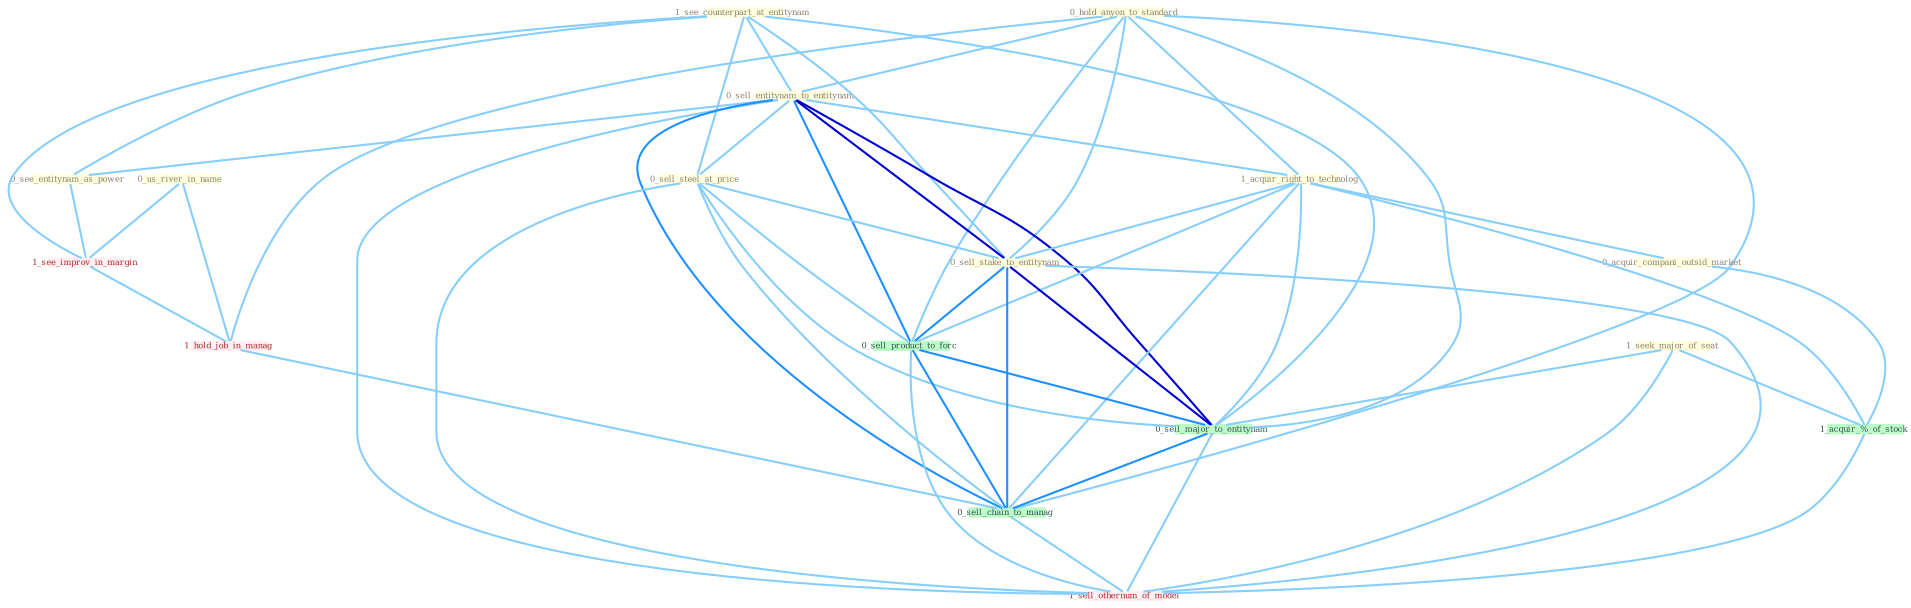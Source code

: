 Graph G{ 
    node
    [shape=polygon,style=filled,width=.5,height=.06,color="#BDFCC9",fixedsize=true,fontsize=4,
    fontcolor="#2f4f4f"];
    {node
    [color="#ffffe0", fontcolor="#8b7d6b"] "0_hold_anyon_to_standard " "1_see_counterpart_at_entitynam " "1_seek_major_of_seat " "0_sell_entitynam_to_entitynam " "0_see_entitynam_as_power " "0_sell_steel_at_price " "1_acquir_right_to_technolog " "0_us_river_in_name " "0_sell_stake_to_entitynam " "0_acquir_compani_outsid_market "}
{node [color="#fff0f5", fontcolor="#b22222"] "1_see_improv_in_margin " "1_hold_job_in_manag " "1_sell_othernum_of_model "}
edge [color="#B0E2FF"];

	"0_hold_anyon_to_standard " -- "0_sell_entitynam_to_entitynam " [w="1", color="#87cefa" ];
	"0_hold_anyon_to_standard " -- "1_acquir_right_to_technolog " [w="1", color="#87cefa" ];
	"0_hold_anyon_to_standard " -- "0_sell_stake_to_entitynam " [w="1", color="#87cefa" ];
	"0_hold_anyon_to_standard " -- "1_hold_job_in_manag " [w="1", color="#87cefa" ];
	"0_hold_anyon_to_standard " -- "0_sell_product_to_forc " [w="1", color="#87cefa" ];
	"0_hold_anyon_to_standard " -- "0_sell_major_to_entitynam " [w="1", color="#87cefa" ];
	"0_hold_anyon_to_standard " -- "0_sell_chain_to_manag " [w="1", color="#87cefa" ];
	"1_see_counterpart_at_entitynam " -- "0_sell_entitynam_to_entitynam " [w="1", color="#87cefa" ];
	"1_see_counterpart_at_entitynam " -- "0_see_entitynam_as_power " [w="1", color="#87cefa" ];
	"1_see_counterpart_at_entitynam " -- "0_sell_steel_at_price " [w="1", color="#87cefa" ];
	"1_see_counterpart_at_entitynam " -- "0_sell_stake_to_entitynam " [w="1", color="#87cefa" ];
	"1_see_counterpart_at_entitynam " -- "1_see_improv_in_margin " [w="1", color="#87cefa" ];
	"1_see_counterpart_at_entitynam " -- "0_sell_major_to_entitynam " [w="1", color="#87cefa" ];
	"1_seek_major_of_seat " -- "1_acquir_%_of_stock " [w="1", color="#87cefa" ];
	"1_seek_major_of_seat " -- "0_sell_major_to_entitynam " [w="1", color="#87cefa" ];
	"1_seek_major_of_seat " -- "1_sell_othernum_of_model " [w="1", color="#87cefa" ];
	"0_sell_entitynam_to_entitynam " -- "0_see_entitynam_as_power " [w="1", color="#87cefa" ];
	"0_sell_entitynam_to_entitynam " -- "0_sell_steel_at_price " [w="1", color="#87cefa" ];
	"0_sell_entitynam_to_entitynam " -- "1_acquir_right_to_technolog " [w="1", color="#87cefa" ];
	"0_sell_entitynam_to_entitynam " -- "0_sell_stake_to_entitynam " [w="3", color="#0000cd" , len=0.6];
	"0_sell_entitynam_to_entitynam " -- "0_sell_product_to_forc " [w="2", color="#1e90ff" , len=0.8];
	"0_sell_entitynam_to_entitynam " -- "0_sell_major_to_entitynam " [w="3", color="#0000cd" , len=0.6];
	"0_sell_entitynam_to_entitynam " -- "0_sell_chain_to_manag " [w="2", color="#1e90ff" , len=0.8];
	"0_sell_entitynam_to_entitynam " -- "1_sell_othernum_of_model " [w="1", color="#87cefa" ];
	"0_see_entitynam_as_power " -- "1_see_improv_in_margin " [w="1", color="#87cefa" ];
	"0_sell_steel_at_price " -- "0_sell_stake_to_entitynam " [w="1", color="#87cefa" ];
	"0_sell_steel_at_price " -- "0_sell_product_to_forc " [w="1", color="#87cefa" ];
	"0_sell_steel_at_price " -- "0_sell_major_to_entitynam " [w="1", color="#87cefa" ];
	"0_sell_steel_at_price " -- "0_sell_chain_to_manag " [w="1", color="#87cefa" ];
	"0_sell_steel_at_price " -- "1_sell_othernum_of_model " [w="1", color="#87cefa" ];
	"1_acquir_right_to_technolog " -- "0_sell_stake_to_entitynam " [w="1", color="#87cefa" ];
	"1_acquir_right_to_technolog " -- "0_acquir_compani_outsid_market " [w="1", color="#87cefa" ];
	"1_acquir_right_to_technolog " -- "1_acquir_%_of_stock " [w="1", color="#87cefa" ];
	"1_acquir_right_to_technolog " -- "0_sell_product_to_forc " [w="1", color="#87cefa" ];
	"1_acquir_right_to_technolog " -- "0_sell_major_to_entitynam " [w="1", color="#87cefa" ];
	"1_acquir_right_to_technolog " -- "0_sell_chain_to_manag " [w="1", color="#87cefa" ];
	"0_us_river_in_name " -- "1_see_improv_in_margin " [w="1", color="#87cefa" ];
	"0_us_river_in_name " -- "1_hold_job_in_manag " [w="1", color="#87cefa" ];
	"0_sell_stake_to_entitynam " -- "0_sell_product_to_forc " [w="2", color="#1e90ff" , len=0.8];
	"0_sell_stake_to_entitynam " -- "0_sell_major_to_entitynam " [w="3", color="#0000cd" , len=0.6];
	"0_sell_stake_to_entitynam " -- "0_sell_chain_to_manag " [w="2", color="#1e90ff" , len=0.8];
	"0_sell_stake_to_entitynam " -- "1_sell_othernum_of_model " [w="1", color="#87cefa" ];
	"0_acquir_compani_outsid_market " -- "1_acquir_%_of_stock " [w="1", color="#87cefa" ];
	"1_see_improv_in_margin " -- "1_hold_job_in_manag " [w="1", color="#87cefa" ];
	"1_acquir_%_of_stock " -- "1_sell_othernum_of_model " [w="1", color="#87cefa" ];
	"1_hold_job_in_manag " -- "0_sell_chain_to_manag " [w="1", color="#87cefa" ];
	"0_sell_product_to_forc " -- "0_sell_major_to_entitynam " [w="2", color="#1e90ff" , len=0.8];
	"0_sell_product_to_forc " -- "0_sell_chain_to_manag " [w="2", color="#1e90ff" , len=0.8];
	"0_sell_product_to_forc " -- "1_sell_othernum_of_model " [w="1", color="#87cefa" ];
	"0_sell_major_to_entitynam " -- "0_sell_chain_to_manag " [w="2", color="#1e90ff" , len=0.8];
	"0_sell_major_to_entitynam " -- "1_sell_othernum_of_model " [w="1", color="#87cefa" ];
	"0_sell_chain_to_manag " -- "1_sell_othernum_of_model " [w="1", color="#87cefa" ];
}